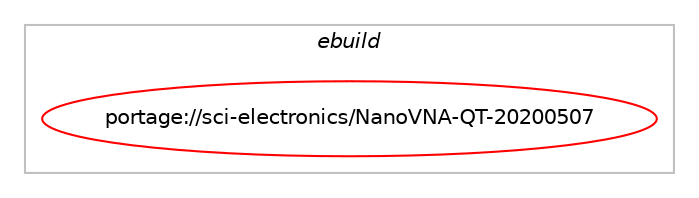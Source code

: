 digraph prolog {

# *************
# Graph options
# *************

newrank=true;
concentrate=true;
compound=true;
graph [rankdir=LR,fontname=Helvetica,fontsize=10,ranksep=1.5];#, ranksep=2.5, nodesep=0.2];
edge  [arrowhead=vee];
node  [fontname=Helvetica,fontsize=10];

# **********
# The ebuild
# **********

subgraph cluster_leftcol {
color=gray;
label=<<i>ebuild</i>>;
id [label="portage://sci-electronics/NanoVNA-QT-20200507", color=red, width=4, href="../sci-electronics/NanoVNA-QT-20200507.svg"];
}

# ****************
# The dependencies
# ****************

subgraph cluster_midcol {
color=gray;
label=<<i>dependencies</i>>;
subgraph cluster_compile {
fillcolor="#eeeeee";
style=filled;
label=<<i>compile</i>>;
# *** BEGIN UNKNOWN DEPENDENCY TYPE (TODO) ***
# id -> equal(package_dependency(portage://sci-electronics/NanoVNA-QT-20200507,install,no,dev-cpp,eigen,none,[,,],[slot(3),equal],[]))
# *** END UNKNOWN DEPENDENCY TYPE (TODO) ***

# *** BEGIN UNKNOWN DEPENDENCY TYPE (TODO) ***
# id -> equal(package_dependency(portage://sci-electronics/NanoVNA-QT-20200507,install,no,dev-qt,qtcharts,none,[,,],[slot(5),equal],[]))
# *** END UNKNOWN DEPENDENCY TYPE (TODO) ***

# *** BEGIN UNKNOWN DEPENDENCY TYPE (TODO) ***
# id -> equal(package_dependency(portage://sci-electronics/NanoVNA-QT-20200507,install,no,dev-qt,qtcore,none,[,,],[slot(5),equal],[]))
# *** END UNKNOWN DEPENDENCY TYPE (TODO) ***

# *** BEGIN UNKNOWN DEPENDENCY TYPE (TODO) ***
# id -> equal(package_dependency(portage://sci-electronics/NanoVNA-QT-20200507,install,no,dev-qt,qtgui,none,[,,],[slot(5),equal],[]))
# *** END UNKNOWN DEPENDENCY TYPE (TODO) ***

# *** BEGIN UNKNOWN DEPENDENCY TYPE (TODO) ***
# id -> equal(package_dependency(portage://sci-electronics/NanoVNA-QT-20200507,install,no,dev-qt,qtsvg,none,[,,],[slot(5),equal],[]))
# *** END UNKNOWN DEPENDENCY TYPE (TODO) ***

# *** BEGIN UNKNOWN DEPENDENCY TYPE (TODO) ***
# id -> equal(package_dependency(portage://sci-electronics/NanoVNA-QT-20200507,install,no,dev-qt,qtwidgets,none,[,,],[slot(5),equal],[]))
# *** END UNKNOWN DEPENDENCY TYPE (TODO) ***

# *** BEGIN UNKNOWN DEPENDENCY TYPE (TODO) ***
# id -> equal(package_dependency(portage://sci-electronics/NanoVNA-QT-20200507,install,no,sci-libs,fftw,none,[,,],[slot(3.0),equal],[]))
# *** END UNKNOWN DEPENDENCY TYPE (TODO) ***

}
subgraph cluster_compileandrun {
fillcolor="#eeeeee";
style=filled;
label=<<i>compile and run</i>>;
}
subgraph cluster_run {
fillcolor="#eeeeee";
style=filled;
label=<<i>run</i>>;
# *** BEGIN UNKNOWN DEPENDENCY TYPE (TODO) ***
# id -> equal(package_dependency(portage://sci-electronics/NanoVNA-QT-20200507,run,no,dev-cpp,eigen,none,[,,],[slot(3),equal],[]))
# *** END UNKNOWN DEPENDENCY TYPE (TODO) ***

# *** BEGIN UNKNOWN DEPENDENCY TYPE (TODO) ***
# id -> equal(package_dependency(portage://sci-electronics/NanoVNA-QT-20200507,run,no,dev-qt,qtcharts,none,[,,],[slot(5),equal],[]))
# *** END UNKNOWN DEPENDENCY TYPE (TODO) ***

# *** BEGIN UNKNOWN DEPENDENCY TYPE (TODO) ***
# id -> equal(package_dependency(portage://sci-electronics/NanoVNA-QT-20200507,run,no,dev-qt,qtcore,none,[,,],[slot(5),equal],[]))
# *** END UNKNOWN DEPENDENCY TYPE (TODO) ***

# *** BEGIN UNKNOWN DEPENDENCY TYPE (TODO) ***
# id -> equal(package_dependency(portage://sci-electronics/NanoVNA-QT-20200507,run,no,dev-qt,qtgui,none,[,,],[slot(5),equal],[]))
# *** END UNKNOWN DEPENDENCY TYPE (TODO) ***

# *** BEGIN UNKNOWN DEPENDENCY TYPE (TODO) ***
# id -> equal(package_dependency(portage://sci-electronics/NanoVNA-QT-20200507,run,no,dev-qt,qtsvg,none,[,,],[slot(5),equal],[]))
# *** END UNKNOWN DEPENDENCY TYPE (TODO) ***

# *** BEGIN UNKNOWN DEPENDENCY TYPE (TODO) ***
# id -> equal(package_dependency(portage://sci-electronics/NanoVNA-QT-20200507,run,no,dev-qt,qtwidgets,none,[,,],[slot(5),equal],[]))
# *** END UNKNOWN DEPENDENCY TYPE (TODO) ***

# *** BEGIN UNKNOWN DEPENDENCY TYPE (TODO) ***
# id -> equal(package_dependency(portage://sci-electronics/NanoVNA-QT-20200507,run,no,sci-libs,fftw,none,[,,],[slot(3.0),equal],[]))
# *** END UNKNOWN DEPENDENCY TYPE (TODO) ***

}
}

# **************
# The candidates
# **************

subgraph cluster_choices {
rank=same;
color=gray;
label=<<i>candidates</i>>;

}

}
